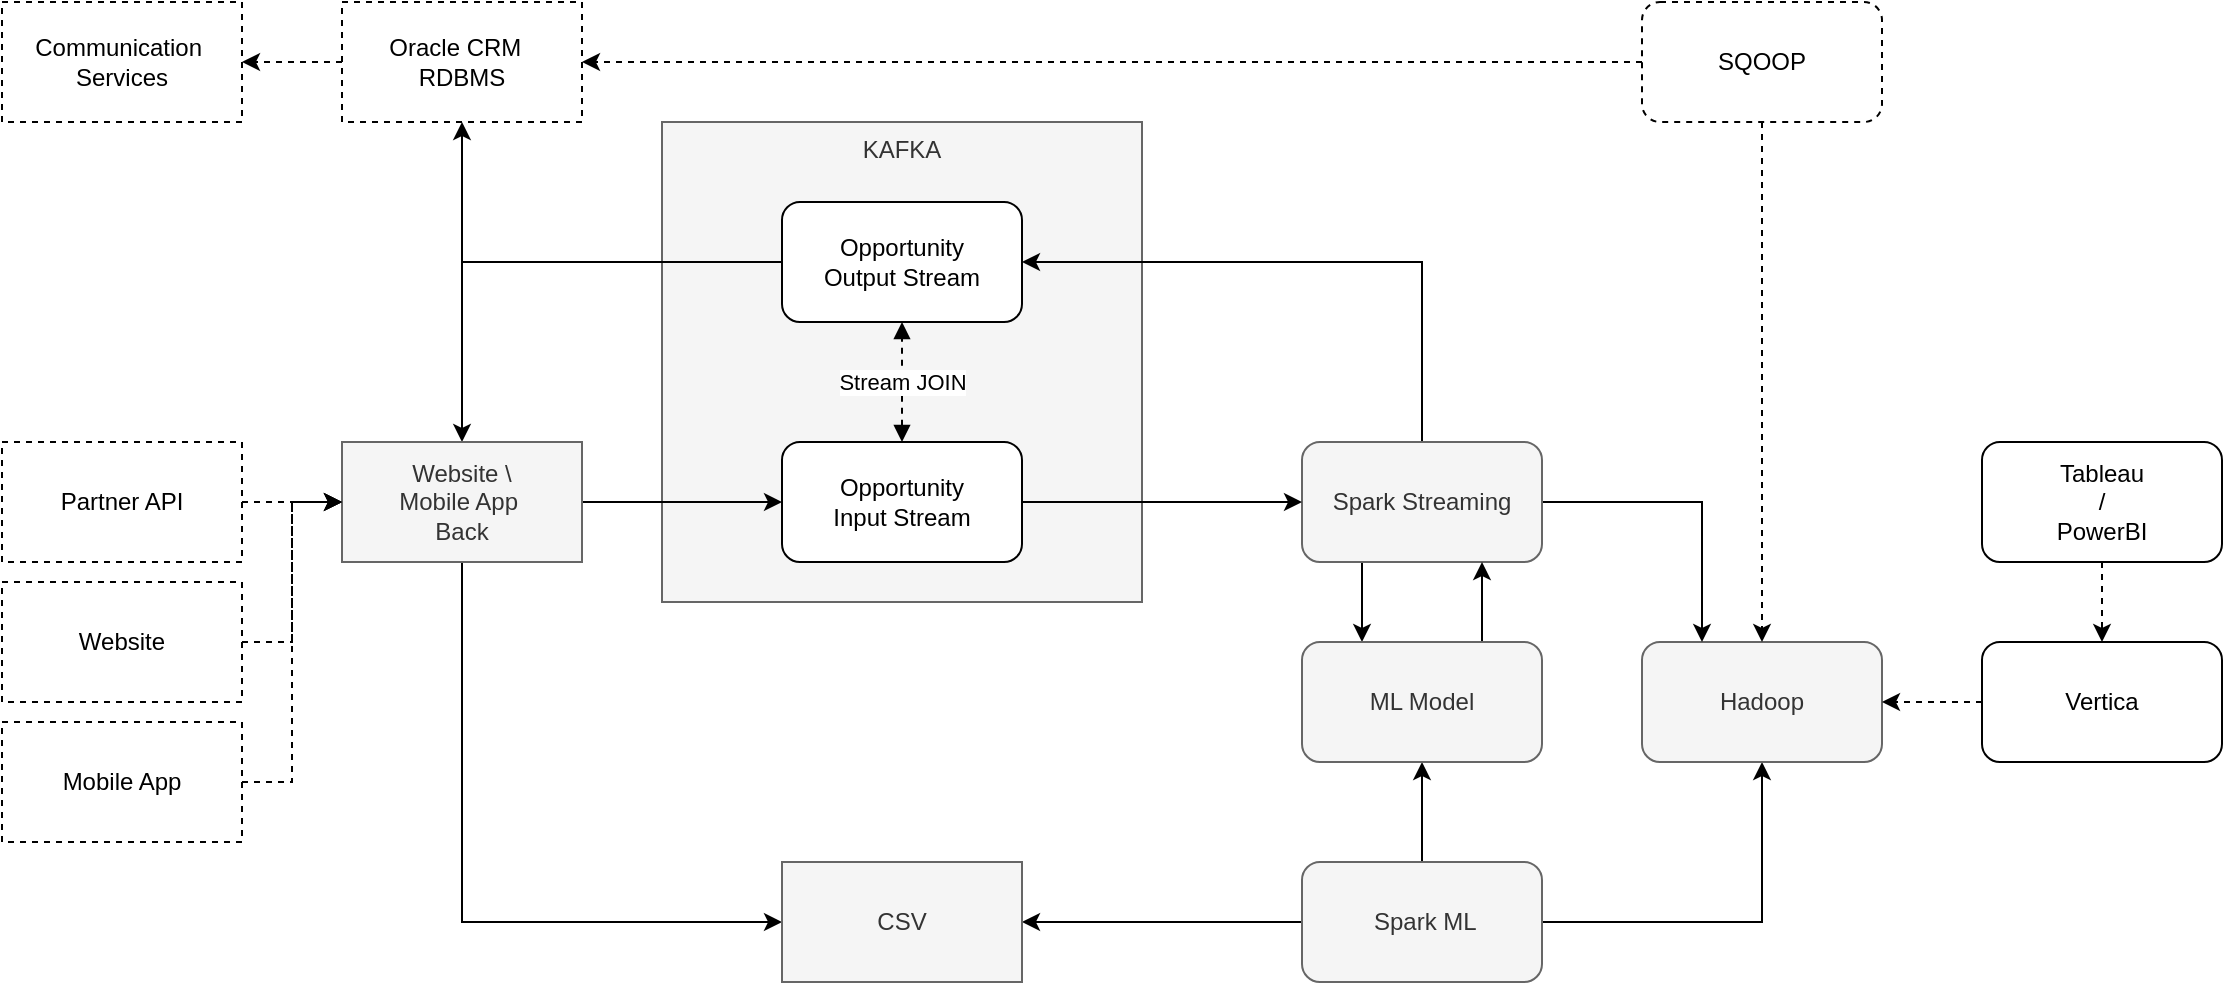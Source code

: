 <mxfile version="12.8.4" type="device"><diagram name="Page-1" id="c7558073-3199-34d8-9f00-42111426c3f3"><mxGraphModel dx="2248" dy="745" grid="1" gridSize="10" guides="1" tooltips="1" connect="1" arrows="1" fold="1" page="1" pageScale="1" pageWidth="826" pageHeight="1169" background="#ffffff" math="0" shadow="0"><root><mxCell id="0"/><mxCell id="1" parent="0"/><mxCell id="H5wyjZ6kGzDite7E-cJy-13" value="KAFKA" style="whiteSpace=wrap;html=1;aspect=fixed;verticalAlign=top;fillColor=#f5f5f5;strokeColor=#666666;fontColor=#333333;" vertex="1" parent="1"><mxGeometry x="200" y="240" width="240" height="240" as="geometry"/></mxCell><mxCell id="L6vwLU6ZQLawFVmIJwn_-102" value="" style="edgeStyle=orthogonalEdgeStyle;rounded=0;orthogonalLoop=1;jettySize=auto;html=1;" parent="1" source="L6vwLU6ZQLawFVmIJwn_-97" target="L6vwLU6ZQLawFVmIJwn_-101" edge="1"><mxGeometry relative="1" as="geometry"/></mxCell><mxCell id="L6vwLU6ZQLawFVmIJwn_-141" value="" style="edgeStyle=orthogonalEdgeStyle;rounded=0;orthogonalLoop=1;jettySize=auto;html=1;entryX=1;entryY=0.5;entryDx=0;entryDy=0;" parent="1" source="L6vwLU6ZQLawFVmIJwn_-97" target="L6vwLU6ZQLawFVmIJwn_-138" edge="1"><mxGeometry relative="1" as="geometry"><mxPoint x="360" y="590" as="targetPoint"/></mxGeometry></mxCell><mxCell id="L6vwLU6ZQLawFVmIJwn_-143" value="" style="edgeStyle=orthogonalEdgeStyle;rounded=0;orthogonalLoop=1;jettySize=auto;html=1;entryX=0.5;entryY=1;entryDx=0;entryDy=0;" parent="1" source="L6vwLU6ZQLawFVmIJwn_-97" target="L6vwLU6ZQLawFVmIJwn_-99" edge="1"><mxGeometry relative="1" as="geometry"><mxPoint x="720" y="590" as="targetPoint"/></mxGeometry></mxCell><mxCell id="L6vwLU6ZQLawFVmIJwn_-97" value="&amp;nbsp;Spark ML" style="rounded=1;whiteSpace=wrap;html=1;fillColor=#f5f5f5;strokeColor=#666666;fontColor=#333333;" parent="1" vertex="1"><mxGeometry x="520" y="610" width="120" height="60" as="geometry"/></mxCell><mxCell id="L6vwLU6ZQLawFVmIJwn_-99" value="Hadoop" style="rounded=1;whiteSpace=wrap;html=1;fillColor=#f5f5f5;strokeColor=#666666;fontColor=#333333;" parent="1" vertex="1"><mxGeometry x="690" y="500" width="120" height="60" as="geometry"/></mxCell><mxCell id="L6vwLU6ZQLawFVmIJwn_-105" value="" style="edgeStyle=orthogonalEdgeStyle;rounded=0;orthogonalLoop=1;jettySize=auto;html=1;entryX=0.25;entryY=0;entryDx=0;entryDy=0;" parent="1" source="L6vwLU6ZQLawFVmIJwn_-100" target="L6vwLU6ZQLawFVmIJwn_-99" edge="1"><mxGeometry relative="1" as="geometry"><mxPoint x="720" y="380" as="targetPoint"/></mxGeometry></mxCell><mxCell id="L6vwLU6ZQLawFVmIJwn_-146" value="" style="edgeStyle=orthogonalEdgeStyle;rounded=0;orthogonalLoop=1;jettySize=auto;html=1;entryX=0.25;entryY=0;entryDx=0;entryDy=0;exitX=0.25;exitY=1;exitDx=0;exitDy=0;" parent="1" source="L6vwLU6ZQLawFVmIJwn_-100" target="L6vwLU6ZQLawFVmIJwn_-101" edge="1"><mxGeometry relative="1" as="geometry"/></mxCell><mxCell id="H5wyjZ6kGzDite7E-cJy-3" value="" style="edgeStyle=orthogonalEdgeStyle;rounded=0;orthogonalLoop=1;jettySize=auto;html=1;entryX=1;entryY=0.5;entryDx=0;entryDy=0;exitX=0.5;exitY=0;exitDx=0;exitDy=0;" edge="1" parent="1" source="L6vwLU6ZQLawFVmIJwn_-100" target="H5wyjZ6kGzDite7E-cJy-1"><mxGeometry relative="1" as="geometry"><mxPoint x="500" y="270" as="targetPoint"/></mxGeometry></mxCell><mxCell id="L6vwLU6ZQLawFVmIJwn_-100" value="Spark Streaming" style="rounded=1;whiteSpace=wrap;html=1;fillColor=#f5f5f5;strokeColor=#666666;fontColor=#333333;" parent="1" vertex="1"><mxGeometry x="520" y="400" width="120" height="60" as="geometry"/></mxCell><mxCell id="L6vwLU6ZQLawFVmIJwn_-147" value="" style="edgeStyle=orthogonalEdgeStyle;rounded=0;orthogonalLoop=1;jettySize=auto;html=1;entryX=0.75;entryY=1;entryDx=0;entryDy=0;exitX=0.75;exitY=0;exitDx=0;exitDy=0;" parent="1" source="L6vwLU6ZQLawFVmIJwn_-101" target="L6vwLU6ZQLawFVmIJwn_-100" edge="1"><mxGeometry relative="1" as="geometry"/></mxCell><mxCell id="L6vwLU6ZQLawFVmIJwn_-101" value="ML Model" style="rounded=1;whiteSpace=wrap;html=1;fillColor=#f5f5f5;strokeColor=#666666;fontColor=#333333;" parent="1" vertex="1"><mxGeometry x="520" y="500" width="120" height="60" as="geometry"/></mxCell><mxCell id="L6vwLU6ZQLawFVmIJwn_-116" value="" style="edgeStyle=orthogonalEdgeStyle;rounded=0;orthogonalLoop=1;jettySize=auto;html=1;" parent="1" source="L6vwLU6ZQLawFVmIJwn_-110" target="L6vwLU6ZQLawFVmIJwn_-100" edge="1"><mxGeometry relative="1" as="geometry"/></mxCell><mxCell id="L6vwLU6ZQLawFVmIJwn_-149" value="" style="edgeStyle=orthogonalEdgeStyle;rounded=0;orthogonalLoop=1;jettySize=auto;html=1;exitX=0;exitY=0.5;exitDx=0;exitDy=0;" parent="1" source="H5wyjZ6kGzDite7E-cJy-1" target="L6vwLU6ZQLawFVmIJwn_-114" edge="1"><mxGeometry relative="1" as="geometry"><mxPoint x="180" y="380" as="targetPoint"/></mxGeometry></mxCell><mxCell id="L6vwLU6ZQLawFVmIJwn_-152" value="" style="edgeStyle=orthogonalEdgeStyle;rounded=0;orthogonalLoop=1;jettySize=auto;html=1;entryX=0.5;entryY=1;entryDx=0;entryDy=0;exitX=0;exitY=0.5;exitDx=0;exitDy=0;" parent="1" source="H5wyjZ6kGzDite7E-cJy-1" target="L6vwLU6ZQLawFVmIJwn_-150" edge="1"><mxGeometry relative="1" as="geometry"><mxPoint x="180" y="380" as="targetPoint"/></mxGeometry></mxCell><mxCell id="H5wyjZ6kGzDite7E-cJy-14" value="Stream JOIN" style="edgeStyle=orthogonalEdgeStyle;rounded=0;orthogonalLoop=1;jettySize=auto;html=1;dashed=1;startArrow=block;startFill=1;endArrow=block;endFill=1;" edge="1" parent="1" source="L6vwLU6ZQLawFVmIJwn_-110" target="H5wyjZ6kGzDite7E-cJy-1"><mxGeometry relative="1" as="geometry"/></mxCell><mxCell id="L6vwLU6ZQLawFVmIJwn_-110" value="Opportunity &lt;br&gt;Input Stream" style="rounded=1;whiteSpace=wrap;html=1;" parent="1" vertex="1"><mxGeometry x="260" y="400" width="120" height="60" as="geometry"/></mxCell><mxCell id="L6vwLU6ZQLawFVmIJwn_-115" value="" style="edgeStyle=orthogonalEdgeStyle;rounded=0;orthogonalLoop=1;jettySize=auto;html=1;exitX=1;exitY=0.5;exitDx=0;exitDy=0;entryX=0;entryY=0.5;entryDx=0;entryDy=0;" parent="1" source="L6vwLU6ZQLawFVmIJwn_-114" target="L6vwLU6ZQLawFVmIJwn_-110" edge="1"><mxGeometry relative="1" as="geometry"/></mxCell><mxCell id="L6vwLU6ZQLawFVmIJwn_-139" value="" style="edgeStyle=orthogonalEdgeStyle;rounded=0;orthogonalLoop=1;jettySize=auto;html=1;entryX=0;entryY=0.5;entryDx=0;entryDy=0;exitX=0.5;exitY=1;exitDx=0;exitDy=0;" parent="1" source="L6vwLU6ZQLawFVmIJwn_-114" target="L6vwLU6ZQLawFVmIJwn_-138" edge="1"><mxGeometry relative="1" as="geometry"/></mxCell><mxCell id="L6vwLU6ZQLawFVmIJwn_-114" value="Website \ &lt;br&gt;Mobile App&amp;nbsp;&lt;br&gt;Back" style="rounded=0;whiteSpace=wrap;html=1;fillColor=#f5f5f5;strokeColor=#666666;fontColor=#333333;" parent="1" vertex="1"><mxGeometry x="40" y="400" width="120" height="60" as="geometry"/></mxCell><mxCell id="L6vwLU6ZQLawFVmIJwn_-138" value="CSV" style="rounded=0;whiteSpace=wrap;html=1;fillColor=#f5f5f5;strokeColor=#666666;fontColor=#333333;" parent="1" vertex="1"><mxGeometry x="260" y="610" width="120" height="60" as="geometry"/></mxCell><mxCell id="L6vwLU6ZQLawFVmIJwn_-125" value="" style="edgeStyle=orthogonalEdgeStyle;rounded=0;orthogonalLoop=1;jettySize=auto;html=1;entryX=0;entryY=0.5;entryDx=0;entryDy=0;dashed=1;" parent="1" source="L6vwLU6ZQLawFVmIJwn_-121" target="L6vwLU6ZQLawFVmIJwn_-114" edge="1"><mxGeometry relative="1" as="geometry"><mxPoint x="140" y="380" as="targetPoint"/></mxGeometry></mxCell><mxCell id="L6vwLU6ZQLawFVmIJwn_-121" value="Partner API" style="rounded=0;whiteSpace=wrap;html=1;dashed=1;" parent="1" vertex="1"><mxGeometry x="-130" y="400" width="120" height="60" as="geometry"/></mxCell><mxCell id="L6vwLU6ZQLawFVmIJwn_-123" value="" style="edgeStyle=orthogonalEdgeStyle;rounded=0;orthogonalLoop=1;jettySize=auto;html=1;entryX=0;entryY=0.5;entryDx=0;entryDy=0;dashed=1;" parent="1" source="L6vwLU6ZQLawFVmIJwn_-122" target="L6vwLU6ZQLawFVmIJwn_-114" edge="1"><mxGeometry relative="1" as="geometry"/></mxCell><mxCell id="L6vwLU6ZQLawFVmIJwn_-122" value="Mobile App" style="rounded=0;whiteSpace=wrap;html=1;dashed=1;" parent="1" vertex="1"><mxGeometry x="-130" y="540" width="120" height="60" as="geometry"/></mxCell><mxCell id="L6vwLU6ZQLawFVmIJwn_-127" value="" style="edgeStyle=orthogonalEdgeStyle;rounded=0;orthogonalLoop=1;jettySize=auto;html=1;dashed=1;" parent="1" source="L6vwLU6ZQLawFVmIJwn_-126" target="L6vwLU6ZQLawFVmIJwn_-99" edge="1"><mxGeometry relative="1" as="geometry"/></mxCell><mxCell id="L6vwLU6ZQLawFVmIJwn_-126" value="Vertica" style="rounded=1;whiteSpace=wrap;html=1;" parent="1" vertex="1"><mxGeometry x="860" y="500" width="120" height="60" as="geometry"/></mxCell><mxCell id="L6vwLU6ZQLawFVmIJwn_-129" value="" style="edgeStyle=orthogonalEdgeStyle;rounded=0;orthogonalLoop=1;jettySize=auto;html=1;dashed=1;" parent="1" source="L6vwLU6ZQLawFVmIJwn_-128" target="L6vwLU6ZQLawFVmIJwn_-126" edge="1"><mxGeometry relative="1" as="geometry"/></mxCell><mxCell id="L6vwLU6ZQLawFVmIJwn_-128" value="Tableau &lt;br&gt;/ &lt;br&gt;PowerBI" style="rounded=1;whiteSpace=wrap;html=1;" parent="1" vertex="1"><mxGeometry x="860" y="400" width="120" height="60" as="geometry"/></mxCell><mxCell id="H5wyjZ6kGzDite7E-cJy-12" value="" style="edgeStyle=orthogonalEdgeStyle;rounded=0;orthogonalLoop=1;jettySize=auto;html=1;dashed=1;" edge="1" parent="1" source="L6vwLU6ZQLawFVmIJwn_-150" target="H5wyjZ6kGzDite7E-cJy-11"><mxGeometry relative="1" as="geometry"/></mxCell><mxCell id="L6vwLU6ZQLawFVmIJwn_-150" value="Oracle CRM&amp;nbsp;&amp;nbsp;&lt;br&gt;RDBMS" style="rounded=0;whiteSpace=wrap;html=1;dashed=1;" parent="1" vertex="1"><mxGeometry x="40" y="180" width="120" height="60" as="geometry"/></mxCell><mxCell id="H5wyjZ6kGzDite7E-cJy-11" value="Communication&amp;nbsp;&lt;br&gt;Services" style="rounded=0;whiteSpace=wrap;html=1;dashed=1;" vertex="1" parent="1"><mxGeometry x="-130" y="180" width="120" height="60" as="geometry"/></mxCell><mxCell id="L6vwLU6ZQLawFVmIJwn_-155" value="" style="edgeStyle=orthogonalEdgeStyle;rounded=0;orthogonalLoop=1;jettySize=auto;html=1;entryX=0.5;entryY=0;entryDx=0;entryDy=0;dashed=1;" parent="1" source="L6vwLU6ZQLawFVmIJwn_-153" target="L6vwLU6ZQLawFVmIJwn_-99" edge="1"><mxGeometry relative="1" as="geometry"><mxPoint x="670" y="350" as="targetPoint"/></mxGeometry></mxCell><mxCell id="L6vwLU6ZQLawFVmIJwn_-157" value="" style="edgeStyle=orthogonalEdgeStyle;rounded=0;orthogonalLoop=1;jettySize=auto;html=1;dashed=1;" parent="1" source="L6vwLU6ZQLawFVmIJwn_-153" target="L6vwLU6ZQLawFVmIJwn_-150" edge="1"><mxGeometry relative="1" as="geometry"><mxPoint x="530" y="240" as="targetPoint"/></mxGeometry></mxCell><mxCell id="L6vwLU6ZQLawFVmIJwn_-153" value="SQOOP" style="rounded=1;whiteSpace=wrap;html=1;dashed=1;" parent="1" vertex="1"><mxGeometry x="690" y="180" width="120" height="60" as="geometry"/></mxCell><mxCell id="H5wyjZ6kGzDite7E-cJy-1" value="Opportunity&lt;br&gt;Output Stream" style="rounded=1;whiteSpace=wrap;html=1;" vertex="1" parent="1"><mxGeometry x="260" y="280" width="120" height="60" as="geometry"/></mxCell><mxCell id="H5wyjZ6kGzDite7E-cJy-6" value="" style="edgeStyle=orthogonalEdgeStyle;rounded=0;orthogonalLoop=1;jettySize=auto;html=1;entryX=0;entryY=0.5;entryDx=0;entryDy=0;dashed=1;" edge="1" parent="1" source="H5wyjZ6kGzDite7E-cJy-4" target="L6vwLU6ZQLawFVmIJwn_-114"><mxGeometry relative="1" as="geometry"><mxPoint x="70" y="490" as="targetPoint"/></mxGeometry></mxCell><mxCell id="H5wyjZ6kGzDite7E-cJy-4" value="Website" style="rounded=0;whiteSpace=wrap;html=1;dashed=1;" vertex="1" parent="1"><mxGeometry x="-130" y="470" width="120" height="60" as="geometry"/></mxCell></root></mxGraphModel></diagram></mxfile>